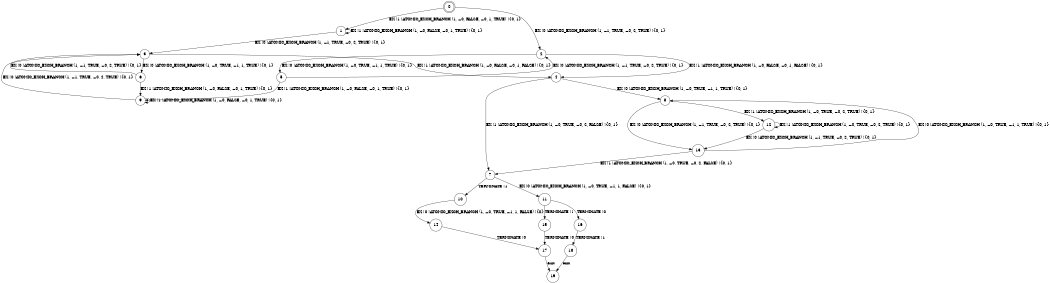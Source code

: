 digraph BCG {
size = "7, 10.5";
center = TRUE;
node [shape = circle];
0 [peripheries = 2];
0 -> 1 [label = "EX !1 !ATOMIC_EXCH_BRANCH (1, +0, FALSE, +0, 1, TRUE) !{0, 1}"];
0 -> 2 [label = "EX !0 !ATOMIC_EXCH_BRANCH (1, +1, TRUE, +0, 2, TRUE) !{0, 1}"];
1 -> 3 [label = "EX !0 !ATOMIC_EXCH_BRANCH (1, +1, TRUE, +0, 2, TRUE) !{0, 1}"];
1 -> 1 [label = "EX !1 !ATOMIC_EXCH_BRANCH (1, +0, FALSE, +0, 1, TRUE) !{0, 1}"];
2 -> 4 [label = "EX !1 !ATOMIC_EXCH_BRANCH (1, +0, FALSE, +0, 1, FALSE) !{0, 1}"];
2 -> 5 [label = "EX !0 !ATOMIC_EXCH_BRANCH (1, +0, TRUE, +1, 1, TRUE) !{0, 1}"];
3 -> 4 [label = "EX !1 !ATOMIC_EXCH_BRANCH (1, +0, FALSE, +0, 1, FALSE) !{0, 1}"];
3 -> 6 [label = "EX !0 !ATOMIC_EXCH_BRANCH (1, +0, TRUE, +1, 1, TRUE) !{0, 1}"];
4 -> 7 [label = "EX !1 !ATOMIC_EXCH_BRANCH (1, +0, TRUE, +0, 2, FALSE) !{0, 1}"];
4 -> 8 [label = "EX !0 !ATOMIC_EXCH_BRANCH (1, +0, TRUE, +1, 1, TRUE) !{0, 1}"];
5 -> 9 [label = "EX !1 !ATOMIC_EXCH_BRANCH (1, +0, FALSE, +0, 1, TRUE) !{0, 1}"];
5 -> 2 [label = "EX !0 !ATOMIC_EXCH_BRANCH (1, +1, TRUE, +0, 2, TRUE) !{0, 1}"];
6 -> 9 [label = "EX !1 !ATOMIC_EXCH_BRANCH (1, +0, FALSE, +0, 1, TRUE) !{0, 1}"];
6 -> 3 [label = "EX !0 !ATOMIC_EXCH_BRANCH (1, +1, TRUE, +0, 2, TRUE) !{0, 1}"];
7 -> 10 [label = "TERMINATE !1"];
7 -> 11 [label = "EX !0 !ATOMIC_EXCH_BRANCH (1, +0, TRUE, +1, 1, FALSE) !{0, 1}"];
8 -> 12 [label = "EX !1 !ATOMIC_EXCH_BRANCH (1, +0, TRUE, +0, 2, TRUE) !{0, 1}"];
8 -> 13 [label = "EX !0 !ATOMIC_EXCH_BRANCH (1, +1, TRUE, +0, 2, TRUE) !{0, 1}"];
9 -> 9 [label = "EX !1 !ATOMIC_EXCH_BRANCH (1, +0, FALSE, +0, 1, TRUE) !{0, 1}"];
9 -> 3 [label = "EX !0 !ATOMIC_EXCH_BRANCH (1, +1, TRUE, +0, 2, TRUE) !{0, 1}"];
10 -> 14 [label = "EX !0 !ATOMIC_EXCH_BRANCH (1, +0, TRUE, +1, 1, FALSE) !{0}"];
11 -> 15 [label = "TERMINATE !1"];
11 -> 16 [label = "TERMINATE !0"];
12 -> 12 [label = "EX !1 !ATOMIC_EXCH_BRANCH (1, +0, TRUE, +0, 2, TRUE) !{0, 1}"];
12 -> 13 [label = "EX !0 !ATOMIC_EXCH_BRANCH (1, +1, TRUE, +0, 2, TRUE) !{0, 1}"];
13 -> 7 [label = "EX !1 !ATOMIC_EXCH_BRANCH (1, +0, TRUE, +0, 2, FALSE) !{0, 1}"];
13 -> 8 [label = "EX !0 !ATOMIC_EXCH_BRANCH (1, +0, TRUE, +1, 1, TRUE) !{0, 1}"];
14 -> 17 [label = "TERMINATE !0"];
15 -> 17 [label = "TERMINATE !0"];
16 -> 18 [label = "TERMINATE !1"];
17 -> 19 [label = "exit"];
18 -> 19 [label = "exit"];
}
